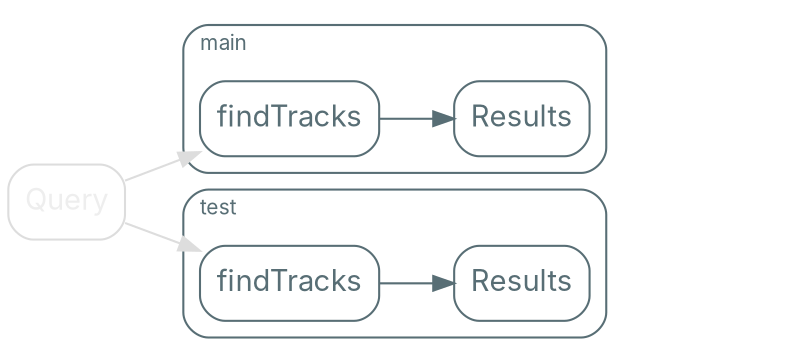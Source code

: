 digraph {
    compound=true
    bgcolor=transparent
    rankdir=LR

    // Default theme: enabled
    node[shape="rectangle" style="rounded,filled" color="#586E75" fillcolor="#ffffff" fontcolor="#586E75" fontname="Inter,Arial"]
    edge[color="#586E75" fontcolor="#586E75" fontname="Inter,Arial" fontsize=11]

    subgraph cluster_0 {
        color="#586E75"
        style=rounded
        fontcolor="#586E75"
        fontname="Inter,Arial"
        fontsize=10
        labeljust=l
        label=main

        System[label="findTracks"]
        Result[label="Results"]
    }

    subgraph cluster_1 {
        color="#586E75"
        style=rounded
        fontcolor="#586E75"
        fontname="Inter,Arial"
        fontsize=10
        labeljust=l
        label=test

        System2[label="findTracks"]
        Result2[label="Results"]
    }

    Input[label=Query color="#dddddd" fontcolor="#eeeeee"]
    Relation[label="≠" style=invis]

    Input -> System[color="#dddddd"]
    Input -> System2[color="#dddddd"]
    System -> Result
    System2 -> Result2

    Result -> Relation[style=invis]
    Result2 -> Relation[style=invis]

}
